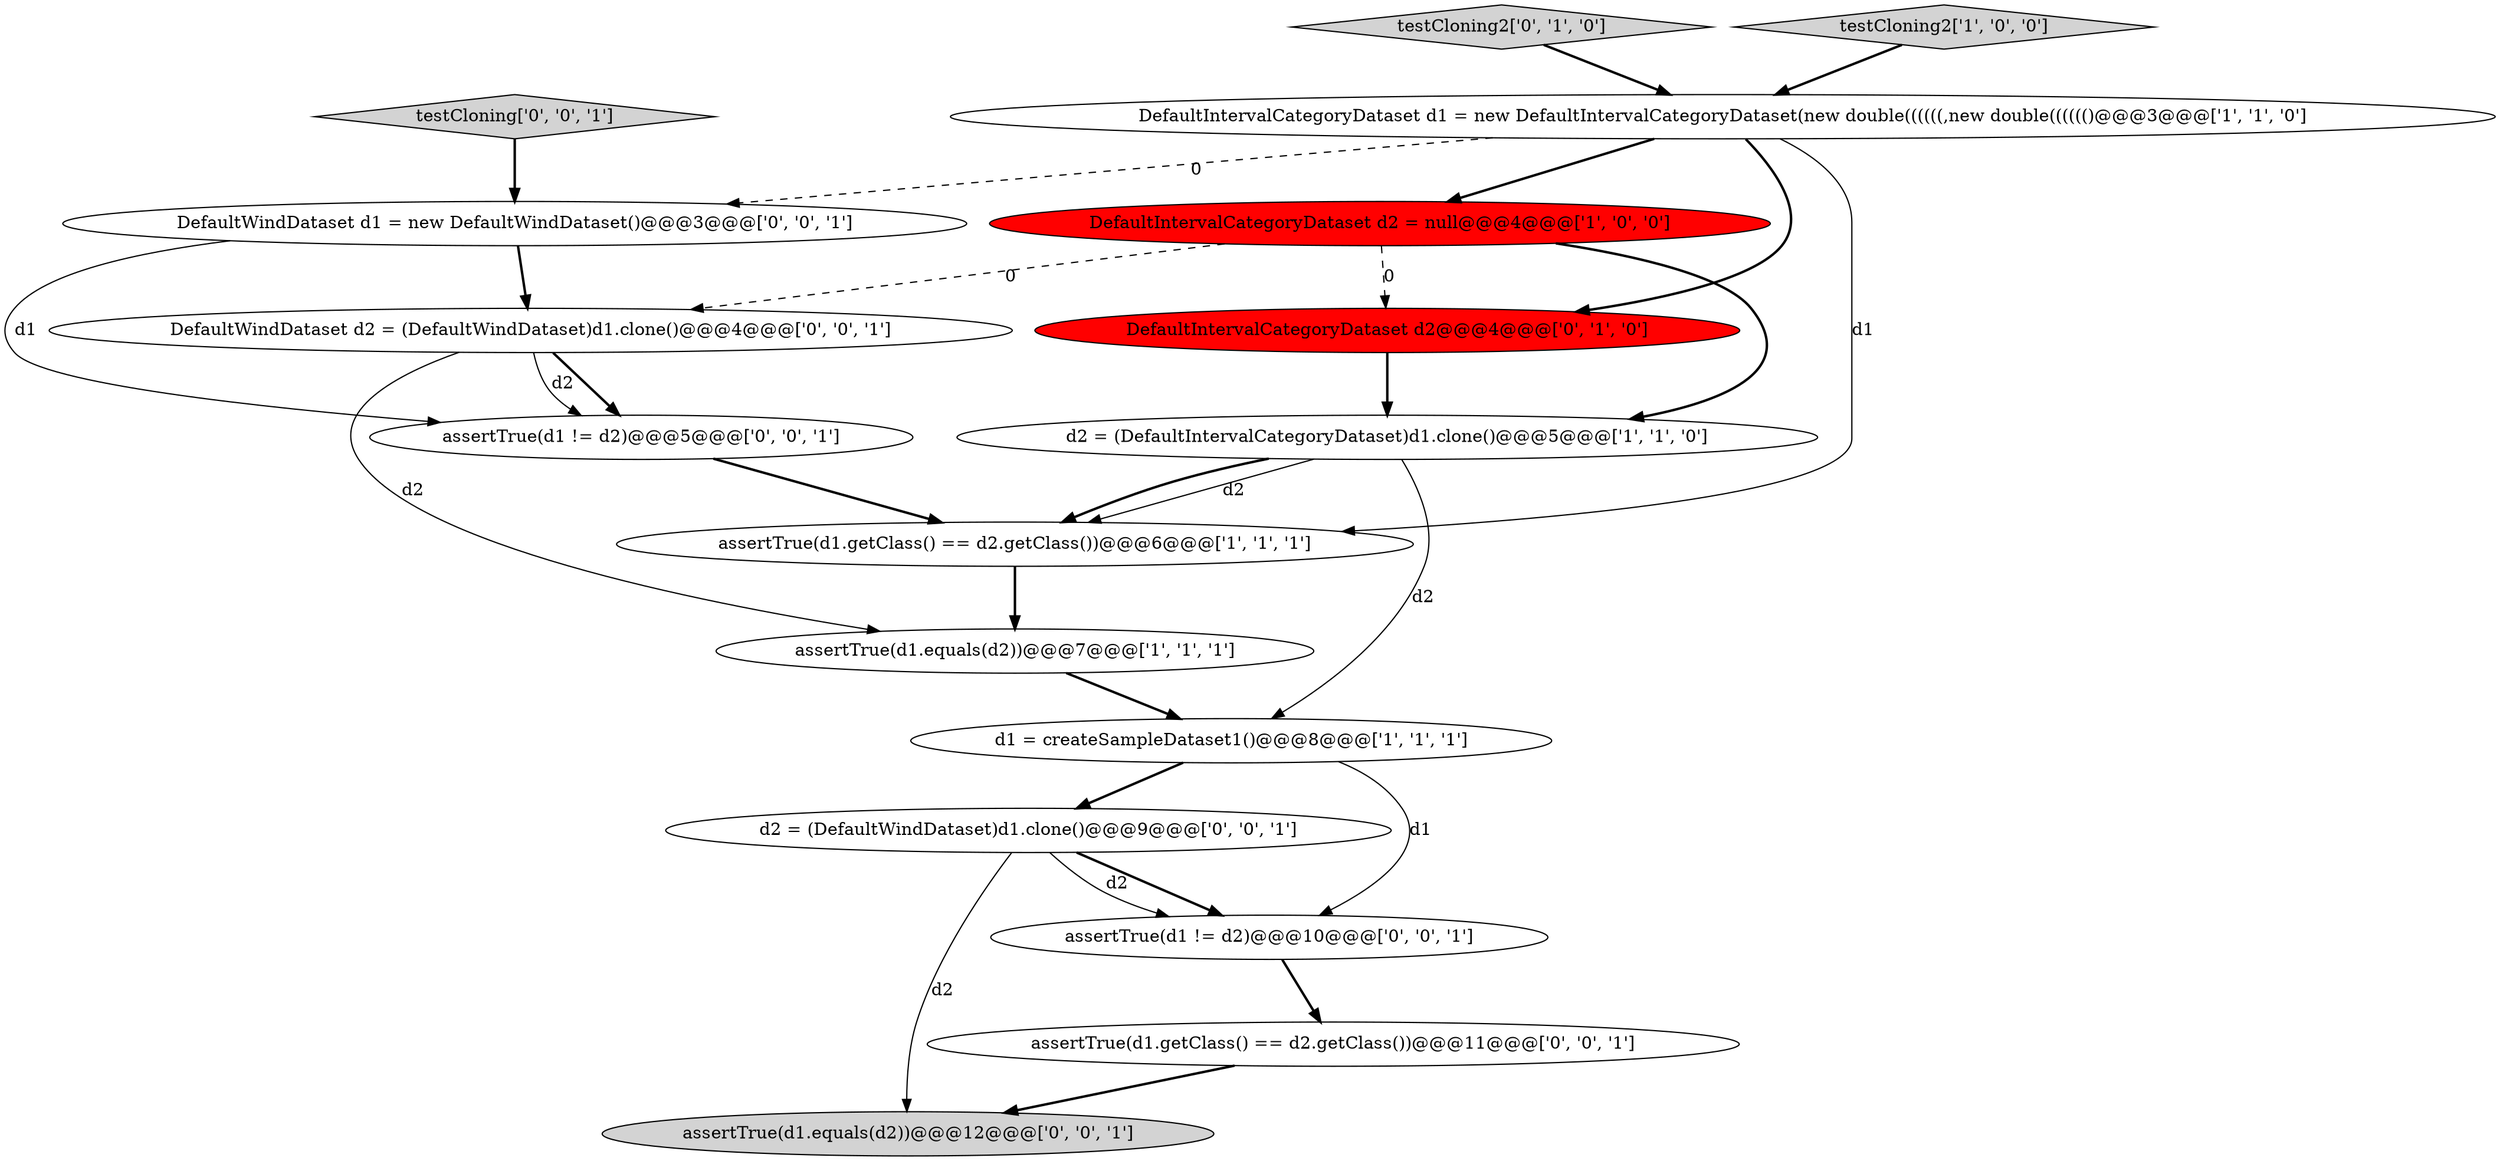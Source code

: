 digraph {
2 [style = filled, label = "assertTrue(d1.equals(d2))@@@7@@@['1', '1', '1']", fillcolor = white, shape = ellipse image = "AAA0AAABBB1BBB"];
9 [style = filled, label = "assertTrue(d1.equals(d2))@@@12@@@['0', '0', '1']", fillcolor = lightgray, shape = ellipse image = "AAA0AAABBB3BBB"];
15 [style = filled, label = "DefaultWindDataset d1 = new DefaultWindDataset()@@@3@@@['0', '0', '1']", fillcolor = white, shape = ellipse image = "AAA0AAABBB3BBB"];
10 [style = filled, label = "testCloning['0', '0', '1']", fillcolor = lightgray, shape = diamond image = "AAA0AAABBB3BBB"];
11 [style = filled, label = "assertTrue(d1 != d2)@@@5@@@['0', '0', '1']", fillcolor = white, shape = ellipse image = "AAA0AAABBB3BBB"];
0 [style = filled, label = "assertTrue(d1.getClass() == d2.getClass())@@@6@@@['1', '1', '1']", fillcolor = white, shape = ellipse image = "AAA0AAABBB1BBB"];
1 [style = filled, label = "d1 = createSampleDataset1()@@@8@@@['1', '1', '1']", fillcolor = white, shape = ellipse image = "AAA0AAABBB1BBB"];
14 [style = filled, label = "assertTrue(d1.getClass() == d2.getClass())@@@11@@@['0', '0', '1']", fillcolor = white, shape = ellipse image = "AAA0AAABBB3BBB"];
6 [style = filled, label = "DefaultIntervalCategoryDataset d2 = null@@@4@@@['1', '0', '0']", fillcolor = red, shape = ellipse image = "AAA1AAABBB1BBB"];
8 [style = filled, label = "testCloning2['0', '1', '0']", fillcolor = lightgray, shape = diamond image = "AAA0AAABBB2BBB"];
5 [style = filled, label = "d2 = (DefaultIntervalCategoryDataset)d1.clone()@@@5@@@['1', '1', '0']", fillcolor = white, shape = ellipse image = "AAA0AAABBB1BBB"];
7 [style = filled, label = "DefaultIntervalCategoryDataset d2@@@4@@@['0', '1', '0']", fillcolor = red, shape = ellipse image = "AAA1AAABBB2BBB"];
16 [style = filled, label = "d2 = (DefaultWindDataset)d1.clone()@@@9@@@['0', '0', '1']", fillcolor = white, shape = ellipse image = "AAA0AAABBB3BBB"];
3 [style = filled, label = "testCloning2['1', '0', '0']", fillcolor = lightgray, shape = diamond image = "AAA0AAABBB1BBB"];
4 [style = filled, label = "DefaultIntervalCategoryDataset d1 = new DefaultIntervalCategoryDataset(new double((((((,new double(((((()@@@3@@@['1', '1', '0']", fillcolor = white, shape = ellipse image = "AAA0AAABBB1BBB"];
12 [style = filled, label = "DefaultWindDataset d2 = (DefaultWindDataset)d1.clone()@@@4@@@['0', '0', '1']", fillcolor = white, shape = ellipse image = "AAA0AAABBB3BBB"];
13 [style = filled, label = "assertTrue(d1 != d2)@@@10@@@['0', '0', '1']", fillcolor = white, shape = ellipse image = "AAA0AAABBB3BBB"];
16->13 [style = bold, label=""];
10->15 [style = bold, label=""];
5->0 [style = solid, label="d2"];
4->6 [style = bold, label=""];
2->1 [style = bold, label=""];
6->7 [style = dashed, label="0"];
0->2 [style = bold, label=""];
12->11 [style = bold, label=""];
4->0 [style = solid, label="d1"];
12->2 [style = solid, label="d2"];
1->13 [style = solid, label="d1"];
12->11 [style = solid, label="d2"];
5->1 [style = solid, label="d2"];
3->4 [style = bold, label=""];
4->7 [style = bold, label=""];
6->12 [style = dashed, label="0"];
6->5 [style = bold, label=""];
16->13 [style = solid, label="d2"];
7->5 [style = bold, label=""];
11->0 [style = bold, label=""];
5->0 [style = bold, label=""];
15->11 [style = solid, label="d1"];
1->16 [style = bold, label=""];
4->15 [style = dashed, label="0"];
16->9 [style = solid, label="d2"];
14->9 [style = bold, label=""];
15->12 [style = bold, label=""];
8->4 [style = bold, label=""];
13->14 [style = bold, label=""];
}
